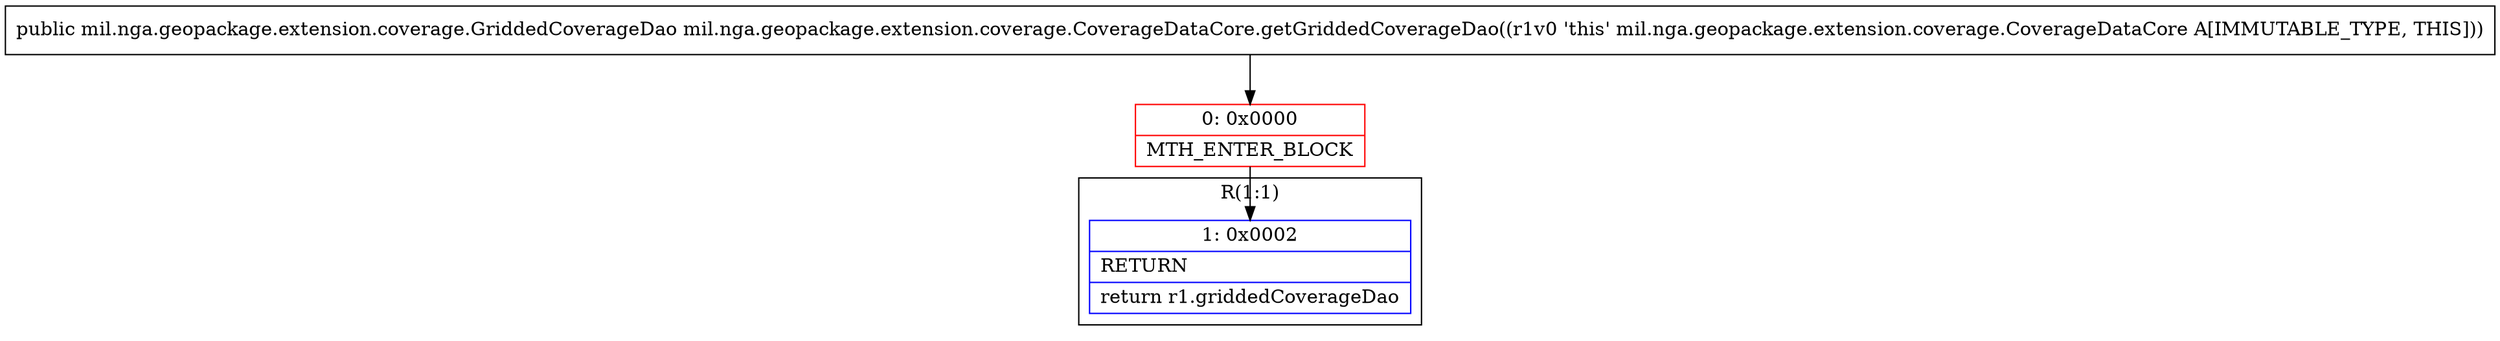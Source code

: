 digraph "CFG formil.nga.geopackage.extension.coverage.CoverageDataCore.getGriddedCoverageDao()Lmil\/nga\/geopackage\/extension\/coverage\/GriddedCoverageDao;" {
subgraph cluster_Region_1231576740 {
label = "R(1:1)";
node [shape=record,color=blue];
Node_1 [shape=record,label="{1\:\ 0x0002|RETURN\l|return r1.griddedCoverageDao\l}"];
}
Node_0 [shape=record,color=red,label="{0\:\ 0x0000|MTH_ENTER_BLOCK\l}"];
MethodNode[shape=record,label="{public mil.nga.geopackage.extension.coverage.GriddedCoverageDao mil.nga.geopackage.extension.coverage.CoverageDataCore.getGriddedCoverageDao((r1v0 'this' mil.nga.geopackage.extension.coverage.CoverageDataCore A[IMMUTABLE_TYPE, THIS])) }"];
MethodNode -> Node_0;
Node_0 -> Node_1;
}

